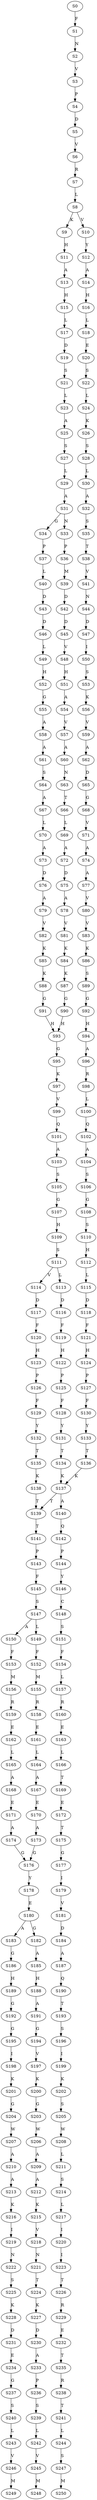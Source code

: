 strict digraph  {
	S0 -> S1 [ label = F ];
	S1 -> S2 [ label = N ];
	S2 -> S3 [ label = V ];
	S3 -> S4 [ label = P ];
	S4 -> S5 [ label = D ];
	S5 -> S6 [ label = V ];
	S6 -> S7 [ label = R ];
	S7 -> S8 [ label = L ];
	S8 -> S9 [ label = K ];
	S8 -> S10 [ label = V ];
	S9 -> S11 [ label = H ];
	S10 -> S12 [ label = Y ];
	S11 -> S13 [ label = A ];
	S12 -> S14 [ label = A ];
	S13 -> S15 [ label = H ];
	S14 -> S16 [ label = H ];
	S15 -> S17 [ label = L ];
	S16 -> S18 [ label = L ];
	S17 -> S19 [ label = D ];
	S18 -> S20 [ label = E ];
	S19 -> S21 [ label = S ];
	S20 -> S22 [ label = S ];
	S21 -> S23 [ label = L ];
	S22 -> S24 [ label = L ];
	S23 -> S25 [ label = A ];
	S24 -> S26 [ label = K ];
	S25 -> S27 [ label = S ];
	S26 -> S28 [ label = S ];
	S27 -> S29 [ label = L ];
	S28 -> S30 [ label = L ];
	S29 -> S31 [ label = A ];
	S30 -> S32 [ label = A ];
	S31 -> S33 [ label = N ];
	S31 -> S34 [ label = G ];
	S32 -> S35 [ label = S ];
	S33 -> S36 [ label = P ];
	S34 -> S37 [ label = P ];
	S35 -> S38 [ label = T ];
	S36 -> S39 [ label = M ];
	S37 -> S40 [ label = L ];
	S38 -> S41 [ label = V ];
	S39 -> S42 [ label = D ];
	S40 -> S43 [ label = D ];
	S41 -> S44 [ label = N ];
	S42 -> S45 [ label = D ];
	S43 -> S46 [ label = D ];
	S44 -> S47 [ label = D ];
	S45 -> S48 [ label = V ];
	S46 -> S49 [ label = L ];
	S47 -> S50 [ label = I ];
	S48 -> S51 [ label = H ];
	S49 -> S52 [ label = H ];
	S50 -> S53 [ label = S ];
	S51 -> S54 [ label = A ];
	S52 -> S55 [ label = G ];
	S53 -> S56 [ label = K ];
	S54 -> S57 [ label = V ];
	S55 -> S58 [ label = A ];
	S56 -> S59 [ label = V ];
	S57 -> S60 [ label = A ];
	S58 -> S61 [ label = A ];
	S59 -> S62 [ label = A ];
	S60 -> S63 [ label = N ];
	S61 -> S64 [ label = S ];
	S62 -> S65 [ label = D ];
	S63 -> S66 [ label = T ];
	S64 -> S67 [ label = A ];
	S65 -> S68 [ label = G ];
	S66 -> S69 [ label = L ];
	S67 -> S70 [ label = L ];
	S68 -> S71 [ label = V ];
	S69 -> S72 [ label = A ];
	S70 -> S73 [ label = A ];
	S71 -> S74 [ label = A ];
	S72 -> S75 [ label = D ];
	S73 -> S76 [ label = D ];
	S74 -> S77 [ label = A ];
	S75 -> S78 [ label = A ];
	S76 -> S79 [ label = A ];
	S77 -> S80 [ label = V ];
	S78 -> S81 [ label = V ];
	S79 -> S82 [ label = V ];
	S80 -> S83 [ label = V ];
	S81 -> S84 [ label = K ];
	S82 -> S85 [ label = K ];
	S83 -> S86 [ label = K ];
	S84 -> S87 [ label = K ];
	S85 -> S88 [ label = K ];
	S86 -> S89 [ label = S ];
	S87 -> S90 [ label = G ];
	S88 -> S91 [ label = G ];
	S89 -> S92 [ label = G ];
	S90 -> S93 [ label = H ];
	S91 -> S93 [ label = H ];
	S92 -> S94 [ label = H ];
	S93 -> S95 [ label = G ];
	S94 -> S96 [ label = A ];
	S95 -> S97 [ label = K ];
	S96 -> S98 [ label = R ];
	S97 -> S99 [ label = V ];
	S98 -> S100 [ label = L ];
	S99 -> S101 [ label = Q ];
	S100 -> S102 [ label = Q ];
	S101 -> S103 [ label = A ];
	S102 -> S104 [ label = A ];
	S103 -> S105 [ label = S ];
	S104 -> S106 [ label = S ];
	S105 -> S107 [ label = G ];
	S106 -> S108 [ label = G ];
	S107 -> S109 [ label = H ];
	S108 -> S110 [ label = S ];
	S109 -> S111 [ label = S ];
	S110 -> S112 [ label = H ];
	S111 -> S113 [ label = L ];
	S111 -> S114 [ label = V ];
	S112 -> S115 [ label = L ];
	S113 -> S116 [ label = D ];
	S114 -> S117 [ label = D ];
	S115 -> S118 [ label = D ];
	S116 -> S119 [ label = F ];
	S117 -> S120 [ label = F ];
	S118 -> S121 [ label = F ];
	S119 -> S122 [ label = H ];
	S120 -> S123 [ label = H ];
	S121 -> S124 [ label = H ];
	S122 -> S125 [ label = P ];
	S123 -> S126 [ label = P ];
	S124 -> S127 [ label = P ];
	S125 -> S128 [ label = F ];
	S126 -> S129 [ label = F ];
	S127 -> S130 [ label = F ];
	S128 -> S131 [ label = Y ];
	S129 -> S132 [ label = Y ];
	S130 -> S133 [ label = Y ];
	S131 -> S134 [ label = T ];
	S132 -> S135 [ label = T ];
	S133 -> S136 [ label = T ];
	S134 -> S137 [ label = K ];
	S135 -> S138 [ label = K ];
	S136 -> S137 [ label = K ];
	S137 -> S139 [ label = T ];
	S137 -> S140 [ label = A ];
	S138 -> S139 [ label = T ];
	S139 -> S141 [ label = T ];
	S140 -> S142 [ label = Q ];
	S141 -> S143 [ label = P ];
	S142 -> S144 [ label = P ];
	S143 -> S145 [ label = F ];
	S144 -> S146 [ label = Y ];
	S145 -> S147 [ label = S ];
	S146 -> S148 [ label = C ];
	S147 -> S149 [ label = L ];
	S147 -> S150 [ label = A ];
	S148 -> S151 [ label = S ];
	S149 -> S152 [ label = F ];
	S150 -> S153 [ label = F ];
	S151 -> S154 [ label = F ];
	S152 -> S155 [ label = M ];
	S153 -> S156 [ label = M ];
	S154 -> S157 [ label = L ];
	S155 -> S158 [ label = R ];
	S156 -> S159 [ label = R ];
	S157 -> S160 [ label = R ];
	S158 -> S161 [ label = E ];
	S159 -> S162 [ label = E ];
	S160 -> S163 [ label = E ];
	S161 -> S164 [ label = L ];
	S162 -> S165 [ label = L ];
	S163 -> S166 [ label = L ];
	S164 -> S167 [ label = A ];
	S165 -> S168 [ label = A ];
	S166 -> S169 [ label = T ];
	S167 -> S170 [ label = E ];
	S168 -> S171 [ label = E ];
	S169 -> S172 [ label = E ];
	S170 -> S173 [ label = A ];
	S171 -> S174 [ label = A ];
	S172 -> S175 [ label = T ];
	S173 -> S176 [ label = G ];
	S174 -> S176 [ label = G ];
	S175 -> S177 [ label = G ];
	S176 -> S178 [ label = Y ];
	S177 -> S179 [ label = I ];
	S178 -> S180 [ label = E ];
	S179 -> S181 [ label = V ];
	S180 -> S182 [ label = G ];
	S180 -> S183 [ label = A ];
	S181 -> S184 [ label = D ];
	S182 -> S185 [ label = A ];
	S183 -> S186 [ label = G ];
	S184 -> S187 [ label = A ];
	S185 -> S188 [ label = H ];
	S186 -> S189 [ label = H ];
	S187 -> S190 [ label = Q ];
	S188 -> S191 [ label = A ];
	S189 -> S192 [ label = G ];
	S190 -> S193 [ label = T ];
	S191 -> S194 [ label = G ];
	S192 -> S195 [ label = G ];
	S193 -> S196 [ label = S ];
	S194 -> S197 [ label = V ];
	S195 -> S198 [ label = I ];
	S196 -> S199 [ label = I ];
	S197 -> S200 [ label = K ];
	S198 -> S201 [ label = K ];
	S199 -> S202 [ label = K ];
	S200 -> S203 [ label = G ];
	S201 -> S204 [ label = G ];
	S202 -> S205 [ label = S ];
	S203 -> S206 [ label = W ];
	S204 -> S207 [ label = W ];
	S205 -> S208 [ label = W ];
	S206 -> S209 [ label = A ];
	S207 -> S210 [ label = A ];
	S208 -> S211 [ label = L ];
	S209 -> S212 [ label = A ];
	S210 -> S213 [ label = A ];
	S211 -> S214 [ label = S ];
	S212 -> S215 [ label = K ];
	S213 -> S216 [ label = K ];
	S214 -> S217 [ label = L ];
	S215 -> S218 [ label = V ];
	S216 -> S219 [ label = I ];
	S217 -> S220 [ label = I ];
	S218 -> S221 [ label = N ];
	S219 -> S222 [ label = N ];
	S220 -> S223 [ label = I ];
	S221 -> S224 [ label = T ];
	S222 -> S225 [ label = S ];
	S223 -> S226 [ label = T ];
	S224 -> S227 [ label = K ];
	S225 -> S228 [ label = K ];
	S226 -> S229 [ label = R ];
	S227 -> S230 [ label = D ];
	S228 -> S231 [ label = D ];
	S229 -> S232 [ label = E ];
	S230 -> S233 [ label = A ];
	S231 -> S234 [ label = E ];
	S232 -> S235 [ label = T ];
	S233 -> S236 [ label = P ];
	S234 -> S237 [ label = G ];
	S235 -> S238 [ label = R ];
	S236 -> S239 [ label = S ];
	S237 -> S240 [ label = S ];
	S238 -> S241 [ label = T ];
	S239 -> S242 [ label = L ];
	S240 -> S243 [ label = L ];
	S241 -> S244 [ label = L ];
	S242 -> S245 [ label = V ];
	S243 -> S246 [ label = V ];
	S244 -> S247 [ label = S ];
	S245 -> S248 [ label = M ];
	S246 -> S249 [ label = M ];
	S247 -> S250 [ label = M ];
}
